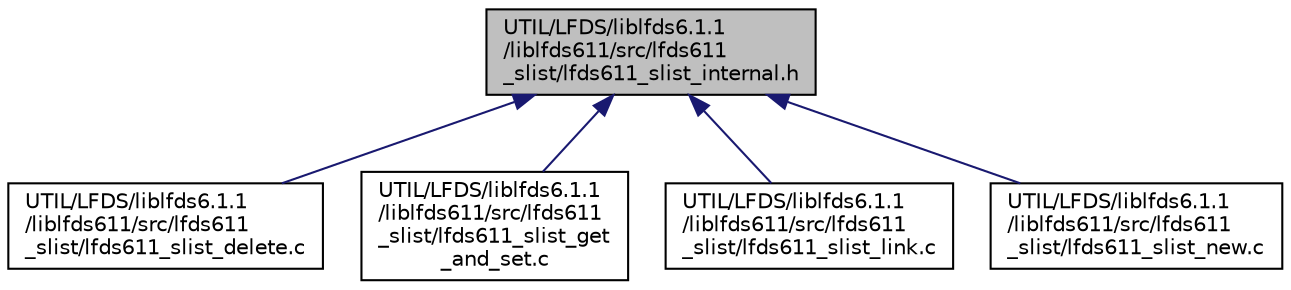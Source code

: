 digraph "UTIL/LFDS/liblfds6.1.1/liblfds611/src/lfds611_slist/lfds611_slist_internal.h"
{
 // LATEX_PDF_SIZE
  edge [fontname="Helvetica",fontsize="10",labelfontname="Helvetica",labelfontsize="10"];
  node [fontname="Helvetica",fontsize="10",shape=record];
  Node1 [label="UTIL/LFDS/liblfds6.1.1\l/liblfds611/src/lfds611\l_slist/lfds611_slist_internal.h",height=0.2,width=0.4,color="black", fillcolor="grey75", style="filled", fontcolor="black",tooltip=" "];
  Node1 -> Node2 [dir="back",color="midnightblue",fontsize="10",style="solid",fontname="Helvetica"];
  Node2 [label="UTIL/LFDS/liblfds6.1.1\l/liblfds611/src/lfds611\l_slist/lfds611_slist_delete.c",height=0.2,width=0.4,color="black", fillcolor="white", style="filled",URL="$lfds611__slist__delete_8c.html",tooltip=" "];
  Node1 -> Node3 [dir="back",color="midnightblue",fontsize="10",style="solid",fontname="Helvetica"];
  Node3 [label="UTIL/LFDS/liblfds6.1.1\l/liblfds611/src/lfds611\l_slist/lfds611_slist_get\l_and_set.c",height=0.2,width=0.4,color="black", fillcolor="white", style="filled",URL="$lfds611__slist__get__and__set_8c.html",tooltip=" "];
  Node1 -> Node4 [dir="back",color="midnightblue",fontsize="10",style="solid",fontname="Helvetica"];
  Node4 [label="UTIL/LFDS/liblfds6.1.1\l/liblfds611/src/lfds611\l_slist/lfds611_slist_link.c",height=0.2,width=0.4,color="black", fillcolor="white", style="filled",URL="$lfds611__slist__link_8c.html",tooltip=" "];
  Node1 -> Node5 [dir="back",color="midnightblue",fontsize="10",style="solid",fontname="Helvetica"];
  Node5 [label="UTIL/LFDS/liblfds6.1.1\l/liblfds611/src/lfds611\l_slist/lfds611_slist_new.c",height=0.2,width=0.4,color="black", fillcolor="white", style="filled",URL="$lfds611__slist__new_8c.html",tooltip=" "];
}
